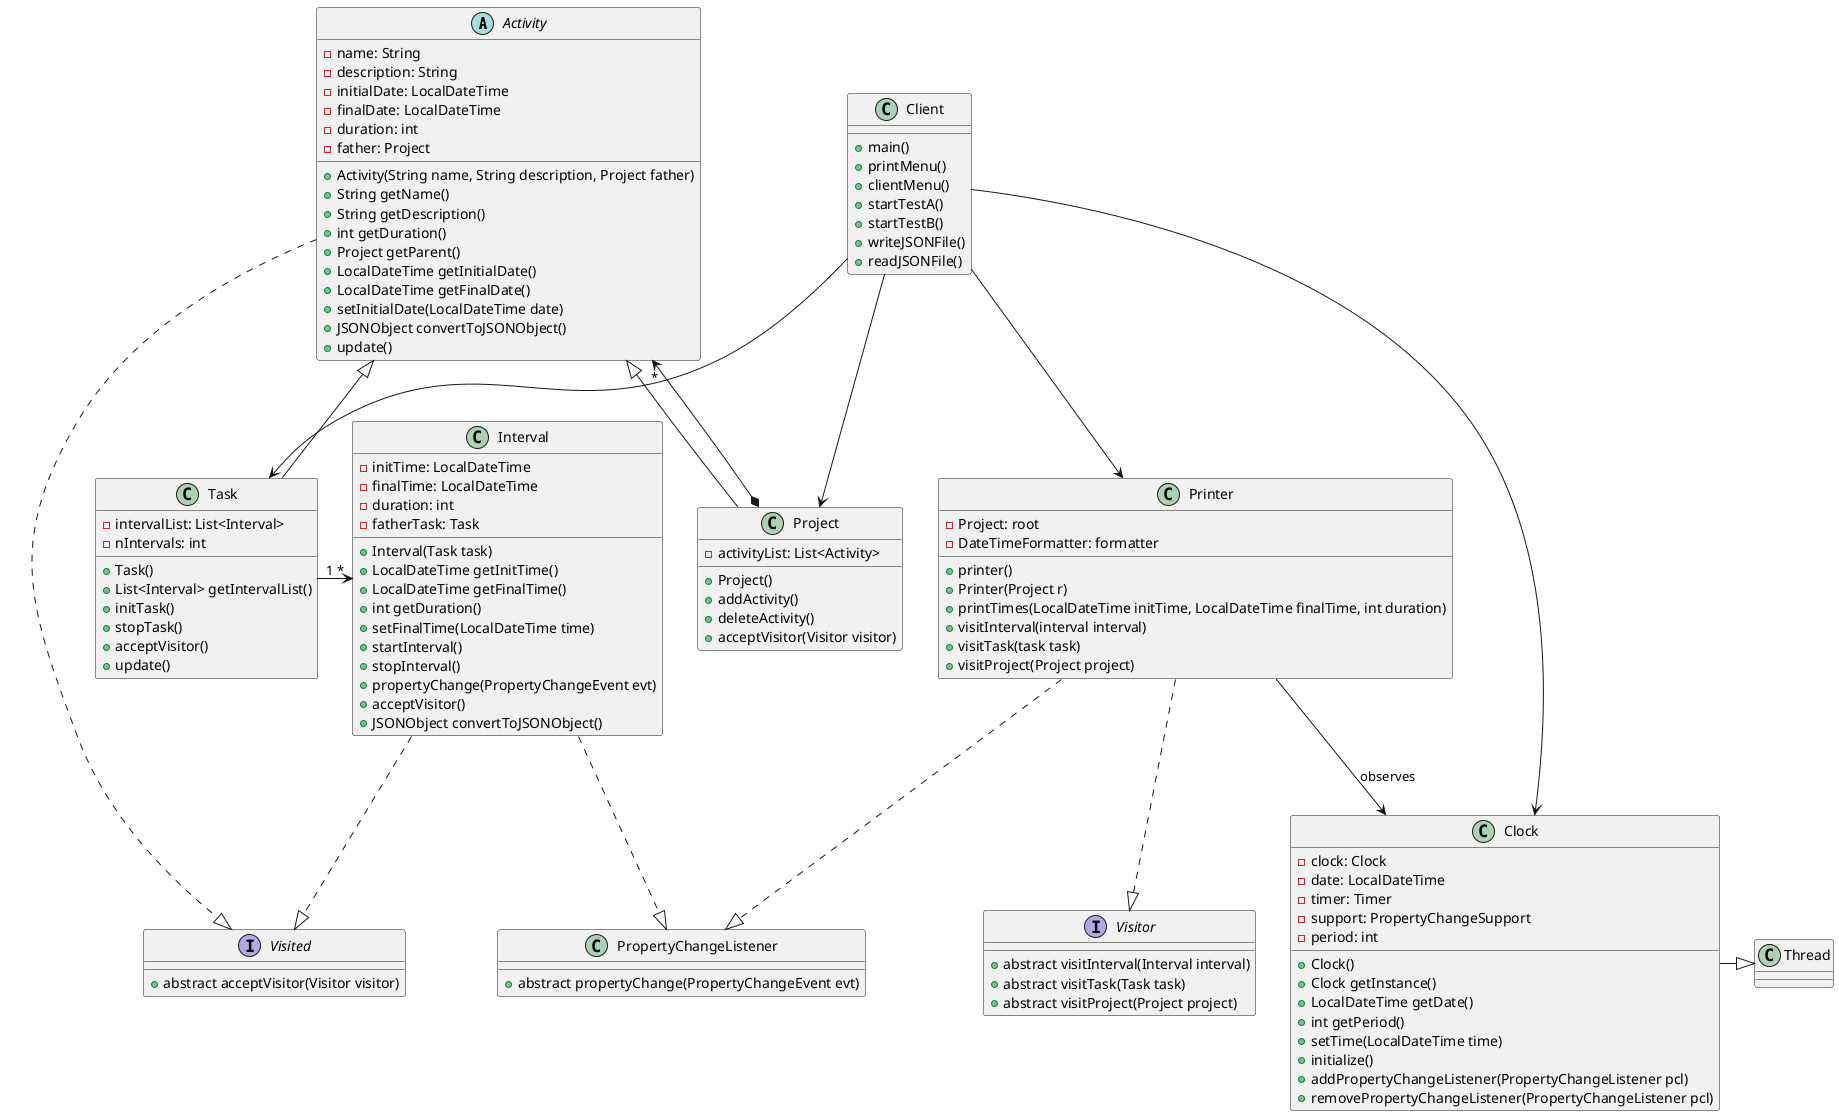 @startuml


abstract class Activity{
- name: String
- description: String
- initialDate: LocalDateTime
- finalDate: LocalDateTime
- duration: int
- father: Project
+ Activity(String name, String description, Project father)
+ String getName()
+ String getDescription()
+ int getDuration()
+ Project getParent()
+ LocalDateTime getInitialDate()
+ LocalDateTime getFinalDate()
+ setInitialDate(LocalDateTime date)
+ JSONObject convertToJSONObject()
+ update()

}

class Task{
- intervalList: List<Interval>
- nIntervals: int
+ Task()
+ List<Interval> getIntervalList()
+ initTask()
+ stopTask()
+ acceptVisitor()
+ update()
}

class Project{
- activityList: List<Activity>
+ Project()
+ addActivity()
+ deleteActivity()
+ acceptVisitor(Visitor visitor)

}

class Clock{
- clock: Clock
- date: LocalDateTime
- timer: Timer
- support: PropertyChangeSupport
- period: int
+ Clock()
+ Clock getInstance()
+ LocalDateTime getDate()
+ int getPeriod()
+ setTime(LocalDateTime time)
+ initialize()
+ addPropertyChangeListener(PropertyChangeListener pcl)
+ removePropertyChangeListener(PropertyChangeListener pcl)
}

class Thread{}

class Interval{
- initTime: LocalDateTime
- finalTime: LocalDateTime
- duration: int
- fatherTask: Task
+ Interval(Task task)
+ LocalDateTime getInitTime()
+ LocalDateTime getFinalTime()
+ int getDuration()
+ setFinalTime(LocalDateTime time)
+ startInterval()
+ stopInterval()
+ propertyChange(PropertyChangeEvent evt)
+ acceptVisitor()
+ JSONObject convertToJSONObject()
}

class Client{
+ main()
+ printMenu()
+ clientMenu()
+ startTestA()
+ startTestB()
+ writeJSONFile()
+ readJSONFile()
}

class Printer{
- Project: root
- DateTimeFormatter: formatter
+ printer()
+ Printer(Project r)
+ printTimes(LocalDateTime initTime, LocalDateTime finalTime, int duration)
+ visitInterval(interval interval)
+ visitTask(task task)
+ visitProject(Project project)
}

interface Visited{
+ abstract acceptVisitor(Visitor visitor)
}

interface Visitor{
+ abstract visitInterval(Interval interval)
+ abstract visitTask(Task task)
+ abstract visitProject(Project project)

}

class PropertyChangeListener{
+ abstract propertyChange(PropertyChangeEvent evt)
}


Project -up-|> Activity
Task -up-|> Activity
Project  *--> "*" Activity
Client --> Project
Client --> Task
Client --> Clock
Client --> Printer
Task "1" -right->"*" Interval
Printer --> Clock : observes
Clock -right-|> Thread
Printer ..|> Visitor
Activity ..|> Visited
Interval ..|> Visited
Printer ..|> PropertyChangeListener
Interval ..|> PropertyChangeListener

@enduml